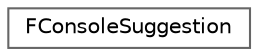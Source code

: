 digraph "Graphical Class Hierarchy"
{
 // INTERACTIVE_SVG=YES
 // LATEX_PDF_SIZE
  bgcolor="transparent";
  edge [fontname=Helvetica,fontsize=10,labelfontname=Helvetica,labelfontsize=10];
  node [fontname=Helvetica,fontsize=10,shape=box,height=0.2,width=0.4];
  rankdir="LR";
  Node0 [id="Node000000",label="FConsoleSuggestion",height=0.2,width=0.4,color="grey40", fillcolor="white", style="filled",URL="$d1/d01/structFConsoleSuggestion.html",tooltip=" "];
}
